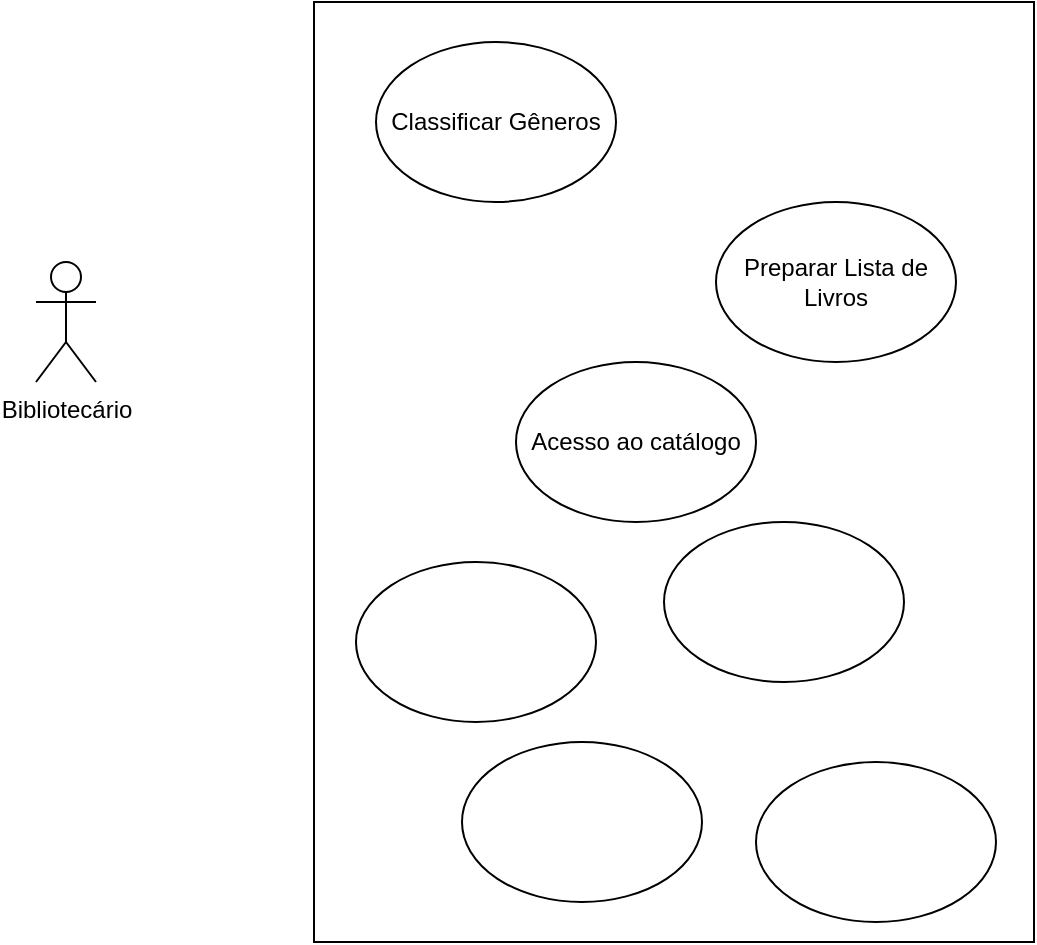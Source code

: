 <mxfile version="23.1.5" type="github">
  <diagram name="Página-1" id="uKG1hIwC789y6OuYV_Js">
    <mxGraphModel dx="1195" dy="652" grid="1" gridSize="10" guides="1" tooltips="1" connect="1" arrows="1" fold="1" page="1" pageScale="1" pageWidth="827" pageHeight="1169" math="0" shadow="0">
      <root>
        <mxCell id="0" />
        <mxCell id="1" parent="0" />
        <mxCell id="Io_aHo277Q3QV6PfObrv-2" value="" style="rounded=0;whiteSpace=wrap;html=1;" parent="1" vertex="1">
          <mxGeometry x="239" y="340" width="360" height="470" as="geometry" />
        </mxCell>
        <mxCell id="Io_aHo277Q3QV6PfObrv-1" value="Acesso ao catálogo" style="ellipse;whiteSpace=wrap;html=1;" parent="1" vertex="1">
          <mxGeometry x="340" y="520" width="120" height="80" as="geometry" />
        </mxCell>
        <mxCell id="rk9aDWEZftjTUIki3564-2" value="" style="ellipse;whiteSpace=wrap;html=1;" vertex="1" parent="1">
          <mxGeometry x="414" y="600" width="120" height="80" as="geometry" />
        </mxCell>
        <mxCell id="rk9aDWEZftjTUIki3564-3" value="" style="ellipse;whiteSpace=wrap;html=1;" vertex="1" parent="1">
          <mxGeometry x="460" y="720" width="120" height="80" as="geometry" />
        </mxCell>
        <mxCell id="rk9aDWEZftjTUIki3564-4" value="Preparar Lista de Livros" style="ellipse;whiteSpace=wrap;html=1;" vertex="1" parent="1">
          <mxGeometry x="440" y="440" width="120" height="80" as="geometry" />
        </mxCell>
        <mxCell id="rk9aDWEZftjTUIki3564-5" value="Classificar Gêneros" style="ellipse;whiteSpace=wrap;html=1;" vertex="1" parent="1">
          <mxGeometry x="270" y="360" width="120" height="80" as="geometry" />
        </mxCell>
        <mxCell id="rk9aDWEZftjTUIki3564-6" value="" style="ellipse;whiteSpace=wrap;html=1;" vertex="1" parent="1">
          <mxGeometry x="260" y="620" width="120" height="80" as="geometry" />
        </mxCell>
        <mxCell id="rk9aDWEZftjTUIki3564-7" value="" style="ellipse;whiteSpace=wrap;html=1;" vertex="1" parent="1">
          <mxGeometry x="313" y="710" width="120" height="80" as="geometry" />
        </mxCell>
        <mxCell id="rk9aDWEZftjTUIki3564-9" value="Bibliotecário" style="shape=umlActor;verticalLabelPosition=bottom;verticalAlign=top;html=1;outlineConnect=0;" vertex="1" parent="1">
          <mxGeometry x="100" y="470" width="30" height="60" as="geometry" />
        </mxCell>
      </root>
    </mxGraphModel>
  </diagram>
</mxfile>
